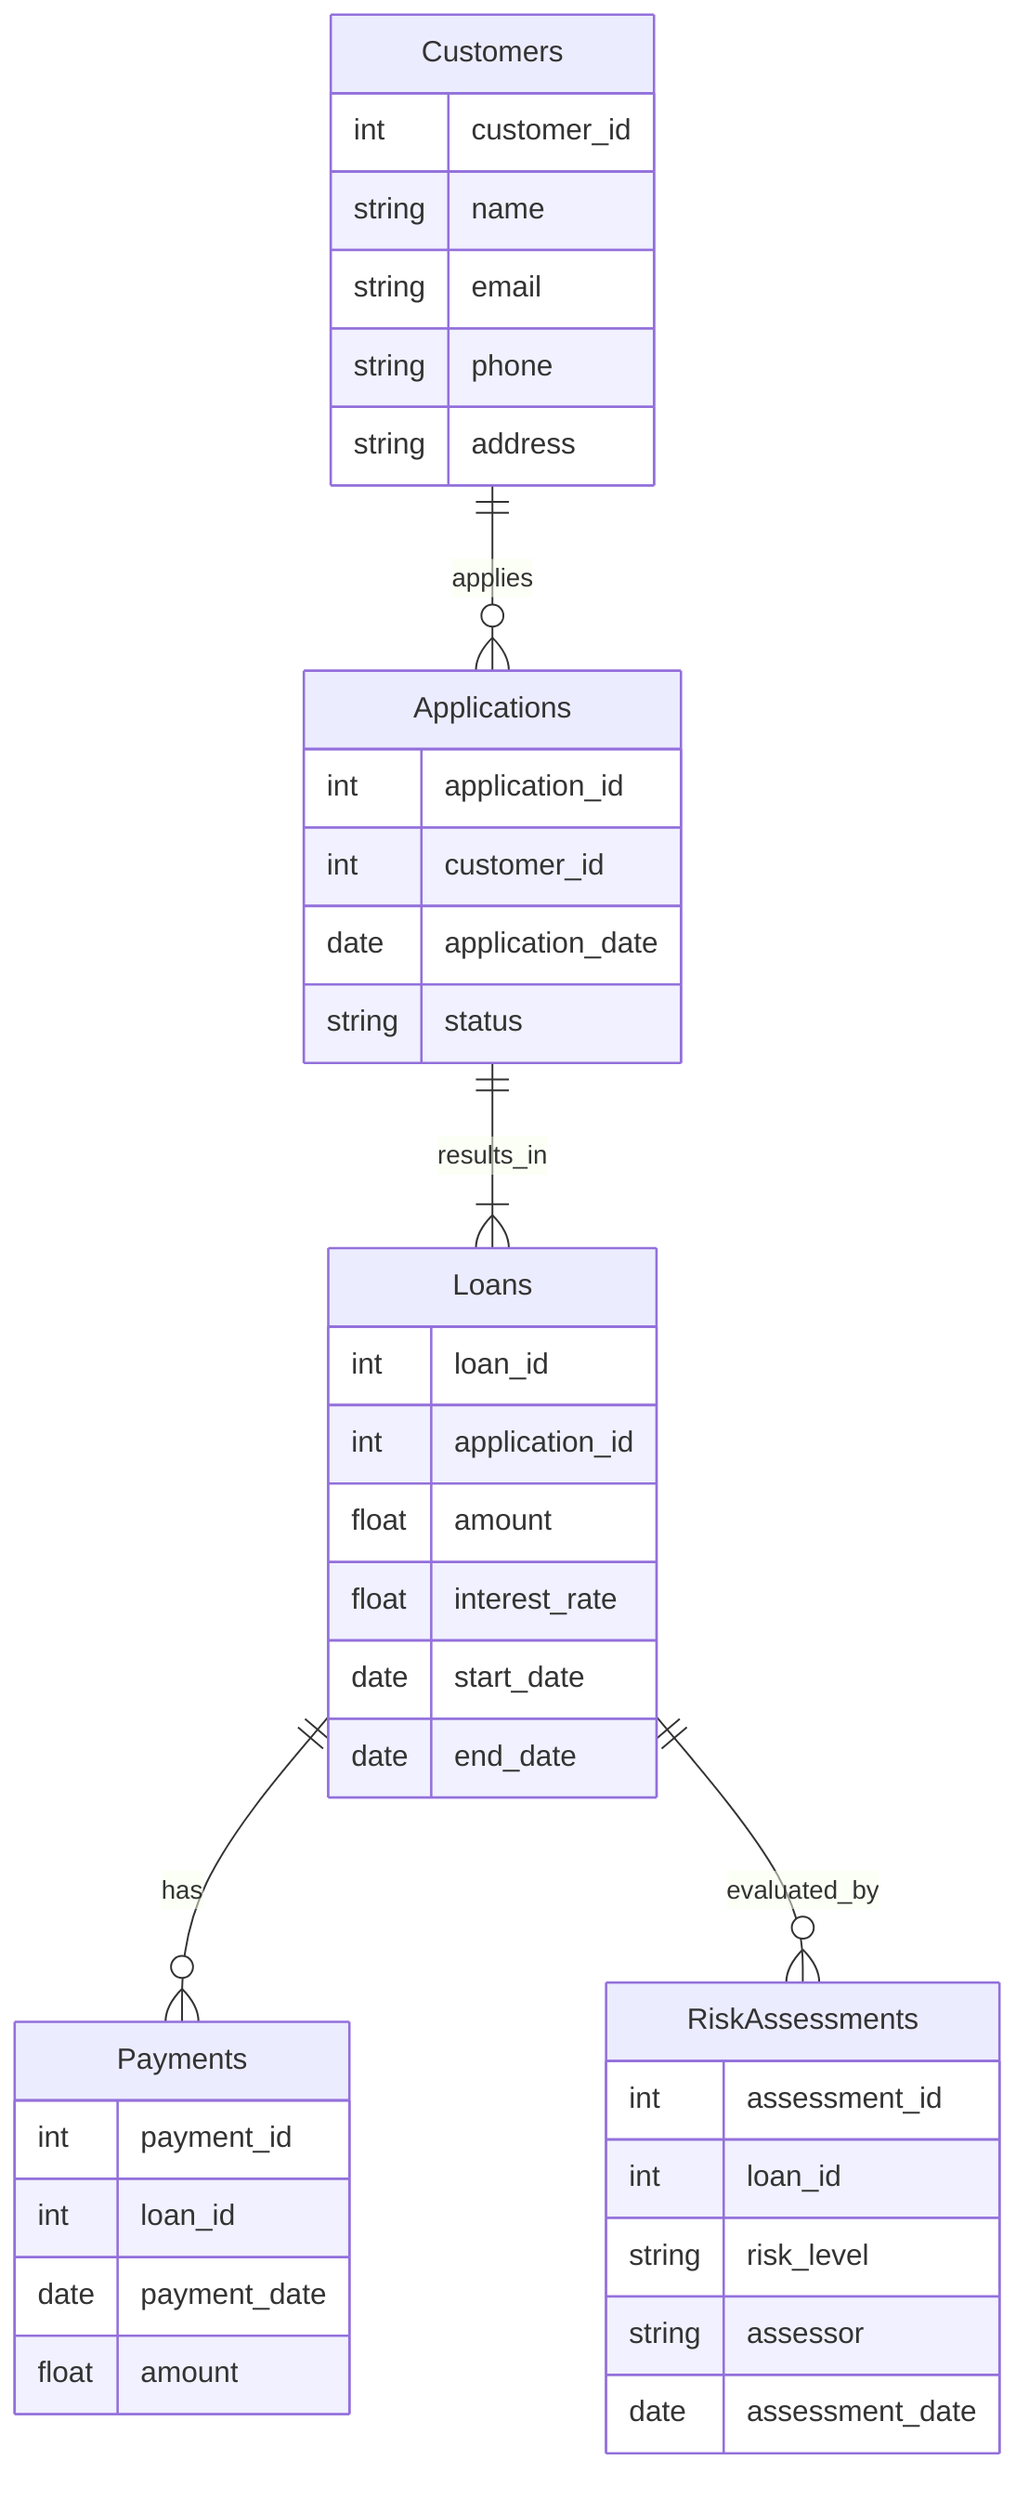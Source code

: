 erDiagram
    Customers ||--o{ Applications : applies
    Applications ||--|{ Loans : results_in
    Loans ||--o{ Payments : has
    Loans ||--o{ RiskAssessments : evaluated_by

    Customers {
        int customer_id
        string name
        string email
        string phone
        string address
    }

    Applications {
        int application_id
        int customer_id
        date application_date
        string status
    }

    Loans {
        int loan_id
        int application_id
        float amount
        float interest_rate
        date start_date
        date end_date
    }

    Payments {
        int payment_id
        int loan_id
        date payment_date
        float amount
    }

    RiskAssessments {
        int assessment_id
        int loan_id
        string risk_level
        string assessor
        date assessment_date
    }